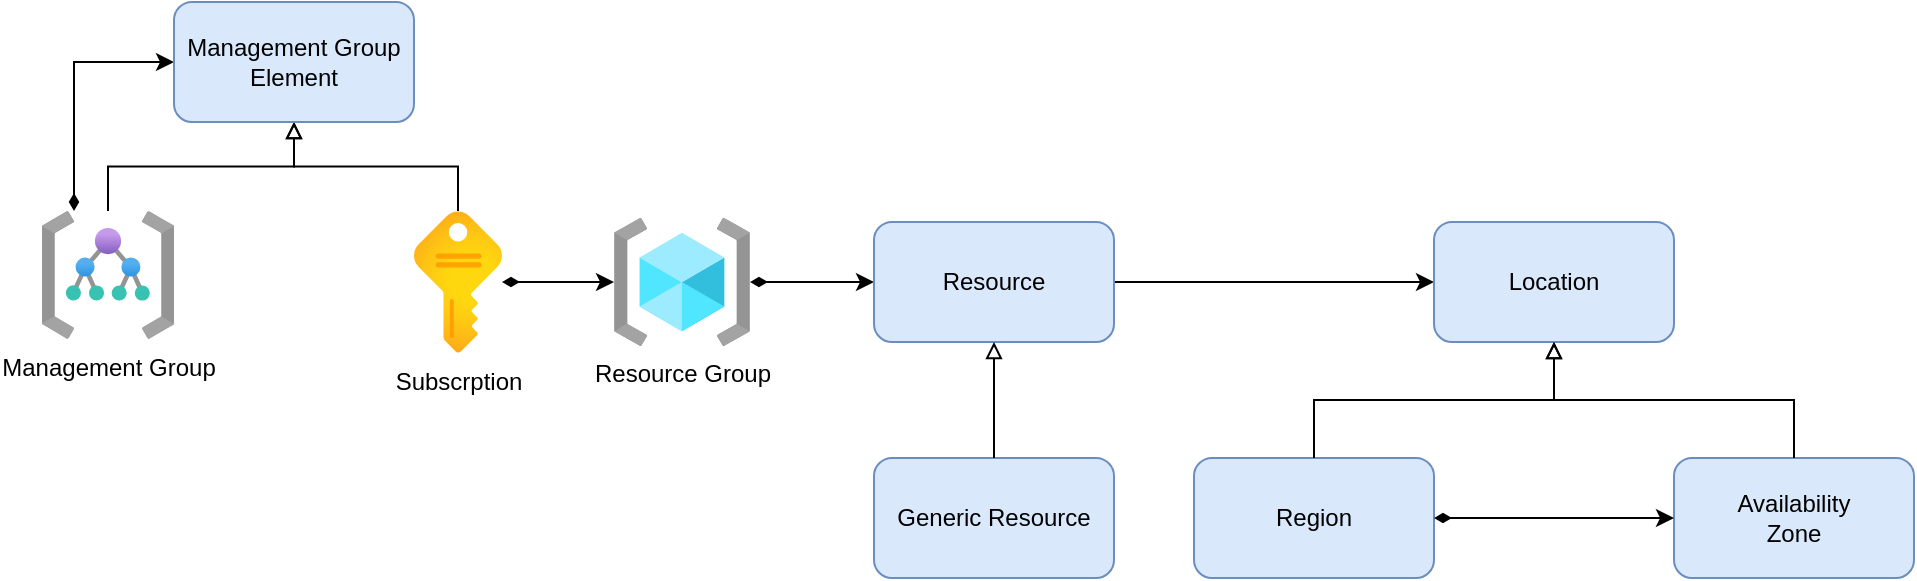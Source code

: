 <mxfile version="21.1.2" type="device">
  <diagram name="Azure Core Concepts" id="IjNcI85C3gLsdETeuoGh">
    <mxGraphModel dx="1418" dy="828" grid="1" gridSize="10" guides="1" tooltips="1" connect="1" arrows="1" fold="1" page="1" pageScale="1" pageWidth="850" pageHeight="1100" math="0" shadow="0">
      <root>
        <mxCell id="0" />
        <mxCell id="1" parent="0" />
        <mxCell id="KeGkRvASPCBoTwocBSiw-6" value="" style="edgeStyle=orthogonalEdgeStyle;rounded=0;orthogonalLoop=1;jettySize=auto;html=1;startArrow=diamondThin;startFill=1;" parent="1" source="KeGkRvASPCBoTwocBSiw-2" target="KeGkRvASPCBoTwocBSiw-5" edge="1">
          <mxGeometry relative="1" as="geometry">
            <Array as="points">
              <mxPoint x="190" y="112" />
            </Array>
          </mxGeometry>
        </mxCell>
        <mxCell id="KeGkRvASPCBoTwocBSiw-7" style="edgeStyle=orthogonalEdgeStyle;rounded=0;orthogonalLoop=1;jettySize=auto;html=1;startArrow=none;startFill=0;endArrow=block;endFill=0;" parent="1" source="KeGkRvASPCBoTwocBSiw-2" target="KeGkRvASPCBoTwocBSiw-5" edge="1">
          <mxGeometry relative="1" as="geometry" />
        </mxCell>
        <UserObject label="Management Group" target-uri="eClassifiers/ManagementGroup" id="KeGkRvASPCBoTwocBSiw-2">
          <mxCell style="aspect=fixed;html=1;points=[];align=center;image;fontSize=12;image=img/lib/azure2/general/Management_Groups.svg;" parent="1" vertex="1">
            <mxGeometry x="174" y="186.5" width="66" height="64" as="geometry" />
          </mxCell>
        </UserObject>
        <mxCell id="KeGkRvASPCBoTwocBSiw-8" style="edgeStyle=orthogonalEdgeStyle;rounded=0;orthogonalLoop=1;jettySize=auto;html=1;entryX=0.5;entryY=1;entryDx=0;entryDy=0;startArrow=none;startFill=0;endArrow=block;endFill=0;" parent="1" source="KeGkRvASPCBoTwocBSiw-3" target="KeGkRvASPCBoTwocBSiw-5" edge="1">
          <mxGeometry relative="1" as="geometry" />
        </mxCell>
        <mxCell id="KeGkRvASPCBoTwocBSiw-9" value="" style="edgeStyle=orthogonalEdgeStyle;rounded=0;orthogonalLoop=1;jettySize=auto;html=1;startArrow=diamondThin;startFill=1;endArrow=classic;endFill=1;" parent="1" source="KeGkRvASPCBoTwocBSiw-3" target="KeGkRvASPCBoTwocBSiw-4" edge="1">
          <mxGeometry relative="1" as="geometry" />
        </mxCell>
        <UserObject label="Subscrption" target-uri="eClassifiers/Subscription" id="KeGkRvASPCBoTwocBSiw-3">
          <mxCell style="aspect=fixed;html=1;points=[];align=center;image;fontSize=12;image=img/lib/azure2/general/Subscriptions.svg;" parent="1" vertex="1">
            <mxGeometry x="360" y="186.5" width="44" height="71" as="geometry" />
          </mxCell>
        </UserObject>
        <mxCell id="KeGkRvASPCBoTwocBSiw-12" value="" style="edgeStyle=orthogonalEdgeStyle;rounded=0;orthogonalLoop=1;jettySize=auto;html=1;startArrow=diamondThin;startFill=1;endArrow=classic;endFill=1;" parent="1" source="KeGkRvASPCBoTwocBSiw-4" target="KeGkRvASPCBoTwocBSiw-11" edge="1">
          <mxGeometry relative="1" as="geometry" />
        </mxCell>
        <UserObject label="Resource Group" target-uri="eClassifiers/ResourceGroup" id="KeGkRvASPCBoTwocBSiw-4">
          <mxCell style="aspect=fixed;html=1;points=[];align=center;image;fontSize=12;image=img/lib/azure2/general/Resource_Groups.svg;" parent="1" vertex="1">
            <mxGeometry x="460" y="190" width="68" height="64" as="geometry" />
          </mxCell>
        </UserObject>
        <UserObject label="Management Group&lt;br&gt;Element" link="ManagementGroupElement.html" id="KeGkRvASPCBoTwocBSiw-5">
          <mxCell style="rounded=1;whiteSpace=wrap;html=1;fillColor=#dae8fc;strokeColor=#6c8ebf;" parent="1" vertex="1">
            <mxGeometry x="240" y="82" width="120" height="60" as="geometry" />
          </mxCell>
        </UserObject>
        <mxCell id="KeGkRvASPCBoTwocBSiw-18" style="edgeStyle=orthogonalEdgeStyle;rounded=0;orthogonalLoop=1;jettySize=auto;html=1;startArrow=none;startFill=0;endArrow=classic;endFill=1;" parent="1" source="KeGkRvASPCBoTwocBSiw-11" target="KeGkRvASPCBoTwocBSiw-15" edge="1">
          <mxGeometry relative="1" as="geometry" />
        </mxCell>
        <UserObject label="Resource" link="Resource.html" tooltip="A resource is an entity managed by Azure" id="KeGkRvASPCBoTwocBSiw-11">
          <mxCell style="rounded=1;whiteSpace=wrap;html=1;fillColor=#dae8fc;strokeColor=#6c8ebf;" parent="1" vertex="1">
            <mxGeometry x="590" y="192" width="120" height="60" as="geometry" />
          </mxCell>
        </UserObject>
        <UserObject label="Generic Resource" link="GenericResource.html" tooltip="A resource which does not have a model class.&#xa;Generic resources have &quot;kind&quot; (type)." id="KeGkRvASPCBoTwocBSiw-13">
          <mxCell style="rounded=1;whiteSpace=wrap;html=1;fillColor=#dae8fc;strokeColor=#6c8ebf;" parent="1" vertex="1">
            <mxGeometry x="590" y="310" width="120" height="60" as="geometry" />
          </mxCell>
        </UserObject>
        <mxCell id="KeGkRvASPCBoTwocBSiw-14" style="edgeStyle=orthogonalEdgeStyle;rounded=0;orthogonalLoop=1;jettySize=auto;html=1;startArrow=none;startFill=0;endArrow=block;endFill=0;" parent="1" source="KeGkRvASPCBoTwocBSiw-13" target="KeGkRvASPCBoTwocBSiw-11" edge="1">
          <mxGeometry relative="1" as="geometry">
            <mxPoint x="392" y="196.5" as="sourcePoint" />
            <mxPoint x="310" y="152" as="targetPoint" />
          </mxGeometry>
        </mxCell>
        <UserObject label="Location" link="Location.html" tooltip="A base class for Region and Availability Zone to associate with resource.&#xa;Some resources may be deployed to multiple locations." id="KeGkRvASPCBoTwocBSiw-15">
          <mxCell style="rounded=1;whiteSpace=wrap;html=1;fillColor=#dae8fc;strokeColor=#6c8ebf;" parent="1" vertex="1">
            <mxGeometry x="870" y="192" width="120" height="60" as="geometry" />
          </mxCell>
        </UserObject>
        <UserObject label="Region" link="Region.html" tooltip="A set of datacenters, deployed within a latency-defined perimeter and connected through a dedicated regional low-latency network" id="KeGkRvASPCBoTwocBSiw-16">
          <mxCell style="rounded=1;whiteSpace=wrap;html=1;fillColor=#dae8fc;strokeColor=#6c8ebf;" parent="1" vertex="1">
            <mxGeometry x="750" y="310" width="120" height="60" as="geometry" />
          </mxCell>
        </UserObject>
        <UserObject label="Availability&lt;br&gt;Zone" link="AvailabilityZone.html" tooltip="One or more physically and logically separated datacenters with their own independent power source, network, and cooling." id="KeGkRvASPCBoTwocBSiw-17">
          <mxCell style="rounded=1;whiteSpace=wrap;html=1;fillColor=#dae8fc;strokeColor=#6c8ebf;" parent="1" vertex="1">
            <mxGeometry x="990" y="310" width="120" height="60" as="geometry" />
          </mxCell>
        </UserObject>
        <mxCell id="KeGkRvASPCBoTwocBSiw-19" style="edgeStyle=orthogonalEdgeStyle;rounded=0;orthogonalLoop=1;jettySize=auto;html=1;startArrow=none;startFill=0;endArrow=block;endFill=0;" parent="1" source="KeGkRvASPCBoTwocBSiw-16" target="KeGkRvASPCBoTwocBSiw-15" edge="1">
          <mxGeometry relative="1" as="geometry">
            <mxPoint x="922" y="514.5" as="sourcePoint" />
            <mxPoint x="840" y="470" as="targetPoint" />
          </mxGeometry>
        </mxCell>
        <mxCell id="KeGkRvASPCBoTwocBSiw-20" style="edgeStyle=orthogonalEdgeStyle;rounded=0;orthogonalLoop=1;jettySize=auto;html=1;startArrow=none;startFill=0;endArrow=block;endFill=0;" parent="1" source="KeGkRvASPCBoTwocBSiw-17" target="KeGkRvASPCBoTwocBSiw-15" edge="1">
          <mxGeometry relative="1" as="geometry">
            <mxPoint x="932" y="524.5" as="sourcePoint" />
            <mxPoint x="850" y="480" as="targetPoint" />
          </mxGeometry>
        </mxCell>
        <mxCell id="KeGkRvASPCBoTwocBSiw-21" value="" style="edgeStyle=orthogonalEdgeStyle;rounded=0;orthogonalLoop=1;jettySize=auto;html=1;startArrow=diamondThin;startFill=1;endArrow=classic;endFill=1;" parent="1" source="KeGkRvASPCBoTwocBSiw-16" target="KeGkRvASPCBoTwocBSiw-17" edge="1">
          <mxGeometry relative="1" as="geometry">
            <mxPoint x="538" y="232" as="sourcePoint" />
            <mxPoint x="600" y="232" as="targetPoint" />
          </mxGeometry>
        </mxCell>
      </root>
    </mxGraphModel>
  </diagram>
</mxfile>

